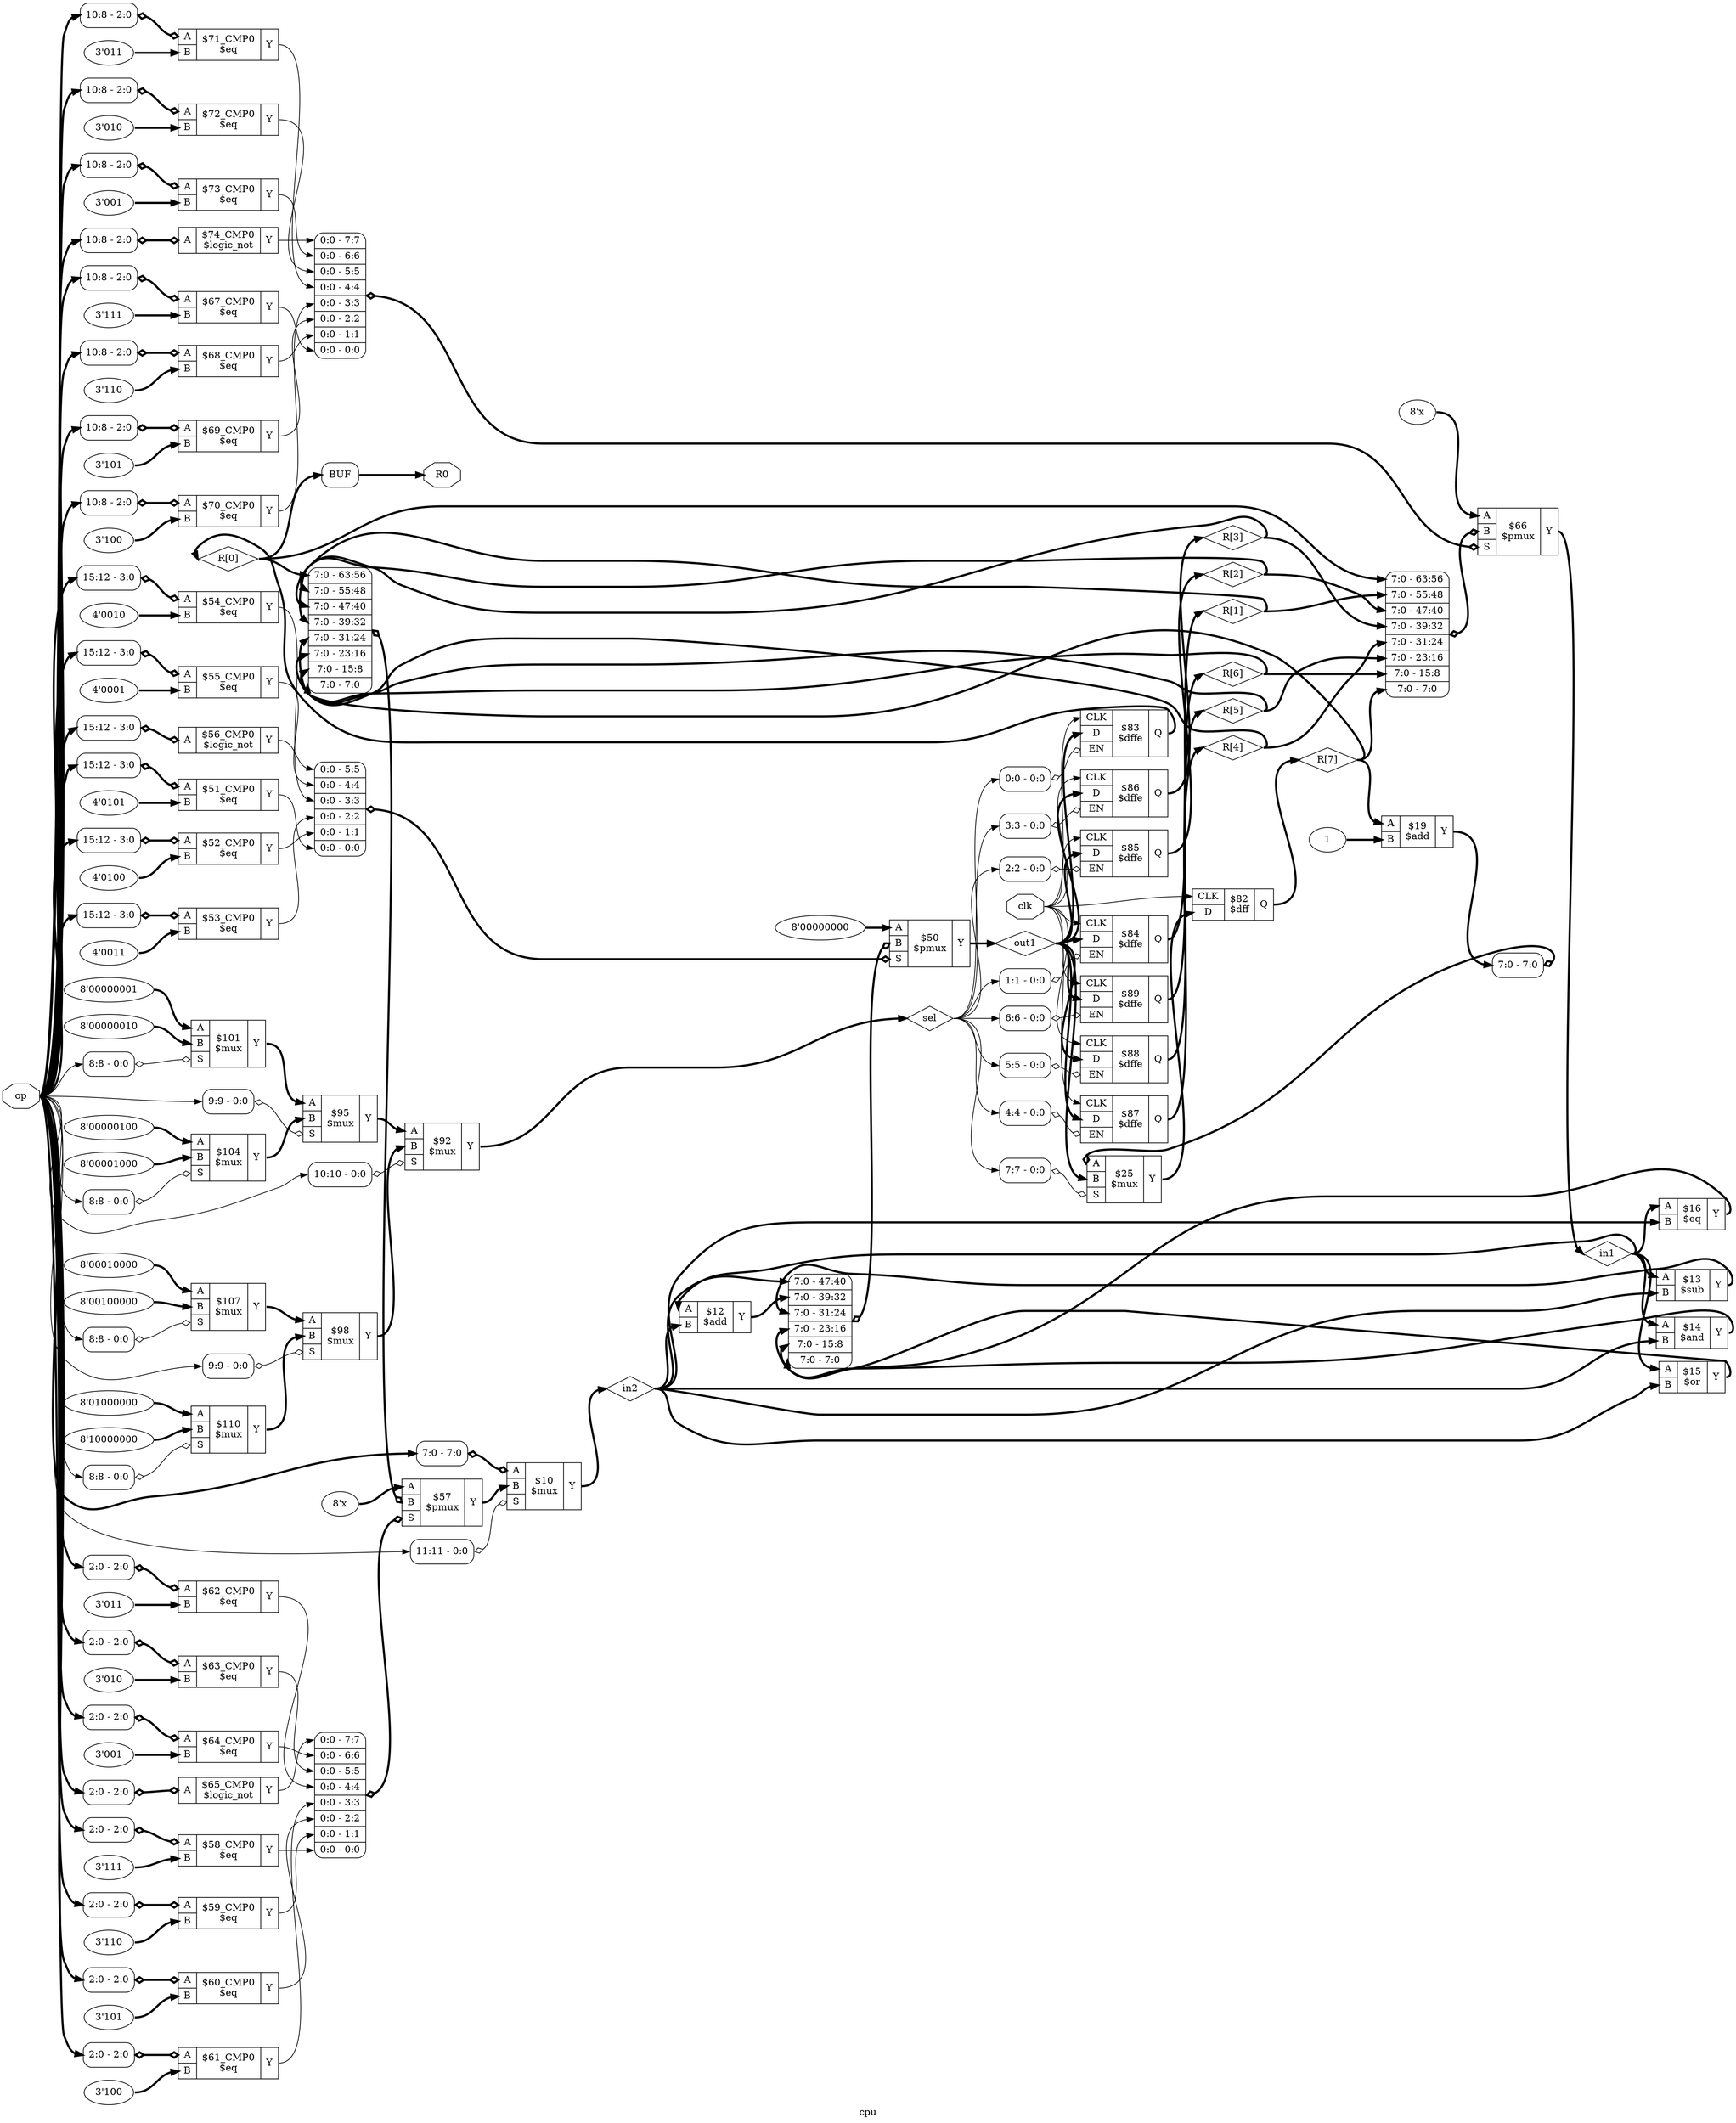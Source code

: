digraph "cpu" {
label="cpu";
rankdir="LR";
remincross=true;
n37 [ shape=octagon, label="R0", color="black", fontcolor="black" ];
n38 [ shape=diamond, label="R[0]", color="black", fontcolor="black" ];
n39 [ shape=diamond, label="R[1]", color="black", fontcolor="black" ];
n40 [ shape=diamond, label="R[2]", color="black", fontcolor="black" ];
n41 [ shape=diamond, label="R[3]", color="black", fontcolor="black" ];
n42 [ shape=diamond, label="R[4]", color="black", fontcolor="black" ];
n43 [ shape=diamond, label="R[5]", color="black", fontcolor="black" ];
n44 [ shape=diamond, label="R[6]", color="black", fontcolor="black" ];
n45 [ shape=diamond, label="R[7]", color="black", fontcolor="black" ];
n46 [ shape=octagon, label="clk", color="black", fontcolor="black" ];
n47 [ shape=diamond, label="in1", color="black", fontcolor="black" ];
n48 [ shape=diamond, label="in2", color="black", fontcolor="black" ];
n49 [ shape=octagon, label="op", color="black", fontcolor="black" ];
n50 [ shape=diamond, label="out1", color="black", fontcolor="black" ];
n51 [ shape=diamond, label="sel", color="black", fontcolor="black" ];
c55 [ shape=record, label="{{<p52> A|<p53> B}|$12\n$add|{<p54> Y}}",  ];
v0 [ label="1" ];
c56 [ shape=record, label="{{<p52> A|<p53> B}|$19\n$add|{<p54> Y}}",  ];
c57 [ shape=record, label="{{<p52> A|<p53> B}|$14\n$and|{<p54> Y}}",  ];
c62 [ shape=record, label="{{<p58> CLK|<p59> D|<p60> EN}|$83\n$dffe|{<p61> Q}}",  ];
x1 [ shape=record, style=rounded, label="<s0> 0:0 - 0:0 ", color="black", fontcolor="black" ];
x1:e -> c62:p60:w [arrowhead=odiamond, arrowtail=odiamond, dir=both, color="black", fontcolor="black", label=""];
c63 [ shape=record, label="{{<p58> CLK|<p59> D|<p60> EN}|$84\n$dffe|{<p61> Q}}",  ];
x2 [ shape=record, style=rounded, label="<s0> 1:1 - 0:0 ", color="black", fontcolor="black" ];
x2:e -> c63:p60:w [arrowhead=odiamond, arrowtail=odiamond, dir=both, color="black", fontcolor="black", label=""];
c64 [ shape=record, label="{{<p58> CLK|<p59> D|<p60> EN}|$85\n$dffe|{<p61> Q}}",  ];
x3 [ shape=record, style=rounded, label="<s0> 2:2 - 0:0 ", color="black", fontcolor="black" ];
x3:e -> c64:p60:w [arrowhead=odiamond, arrowtail=odiamond, dir=both, color="black", fontcolor="black", label=""];
c65 [ shape=record, label="{{<p58> CLK|<p59> D|<p60> EN}|$86\n$dffe|{<p61> Q}}",  ];
x4 [ shape=record, style=rounded, label="<s0> 3:3 - 0:0 ", color="black", fontcolor="black" ];
x4:e -> c65:p60:w [arrowhead=odiamond, arrowtail=odiamond, dir=both, color="black", fontcolor="black", label=""];
c66 [ shape=record, label="{{<p58> CLK|<p59> D|<p60> EN}|$87\n$dffe|{<p61> Q}}",  ];
x5 [ shape=record, style=rounded, label="<s0> 4:4 - 0:0 ", color="black", fontcolor="black" ];
x5:e -> c66:p60:w [arrowhead=odiamond, arrowtail=odiamond, dir=both, color="black", fontcolor="black", label=""];
c67 [ shape=record, label="{{<p58> CLK|<p59> D|<p60> EN}|$88\n$dffe|{<p61> Q}}",  ];
x6 [ shape=record, style=rounded, label="<s0> 5:5 - 0:0 ", color="black", fontcolor="black" ];
x6:e -> c67:p60:w [arrowhead=odiamond, arrowtail=odiamond, dir=both, color="black", fontcolor="black", label=""];
c68 [ shape=record, label="{{<p58> CLK|<p59> D|<p60> EN}|$89\n$dffe|{<p61> Q}}",  ];
x7 [ shape=record, style=rounded, label="<s0> 6:6 - 0:0 ", color="black", fontcolor="black" ];
x7:e -> c68:p60:w [arrowhead=odiamond, arrowtail=odiamond, dir=both, color="black", fontcolor="black", label=""];
c69 [ shape=record, label="{{<p52> A|<p53> B}|$16\n$eq|{<p54> Y}}",  ];
c71 [ shape=record, label="{{<p52> A|<p53> B|<p70> S}|$92\n$mux|{<p54> Y}}",  ];
x8 [ shape=record, style=rounded, label="<s0> 10:10 - 0:0 ", color="black", fontcolor="black" ];
x8:e -> c71:p70:w [arrowhead=odiamond, arrowtail=odiamond, dir=both, color="black", fontcolor="black", label=""];
c72 [ shape=record, label="{{<p52> A|<p53> B|<p70> S}|$95\n$mux|{<p54> Y}}",  ];
x9 [ shape=record, style=rounded, label="<s0> 9:9 - 0:0 ", color="black", fontcolor="black" ];
x9:e -> c72:p70:w [arrowhead=odiamond, arrowtail=odiamond, dir=both, color="black", fontcolor="black", label=""];
c73 [ shape=record, label="{{<p52> A|<p53> B|<p70> S}|$98\n$mux|{<p54> Y}}",  ];
x10 [ shape=record, style=rounded, label="<s0> 9:9 - 0:0 ", color="black", fontcolor="black" ];
x10:e -> c73:p70:w [arrowhead=odiamond, arrowtail=odiamond, dir=both, color="black", fontcolor="black", label=""];
v11 [ label="8'00000001" ];
v12 [ label="8'00000010" ];
c74 [ shape=record, label="{{<p52> A|<p53> B|<p70> S}|$101\n$mux|{<p54> Y}}",  ];
x13 [ shape=record, style=rounded, label="<s0> 8:8 - 0:0 ", color="black", fontcolor="black" ];
x13:e -> c74:p70:w [arrowhead=odiamond, arrowtail=odiamond, dir=both, color="black", fontcolor="black", label=""];
v14 [ label="8'00000100" ];
v15 [ label="8'00001000" ];
c75 [ shape=record, label="{{<p52> A|<p53> B|<p70> S}|$104\n$mux|{<p54> Y}}",  ];
x16 [ shape=record, style=rounded, label="<s0> 8:8 - 0:0 ", color="black", fontcolor="black" ];
x16:e -> c75:p70:w [arrowhead=odiamond, arrowtail=odiamond, dir=both, color="black", fontcolor="black", label=""];
v17 [ label="8'00010000" ];
v18 [ label="8'00100000" ];
c76 [ shape=record, label="{{<p52> A|<p53> B|<p70> S}|$107\n$mux|{<p54> Y}}",  ];
x19 [ shape=record, style=rounded, label="<s0> 8:8 - 0:0 ", color="black", fontcolor="black" ];
x19:e -> c76:p70:w [arrowhead=odiamond, arrowtail=odiamond, dir=both, color="black", fontcolor="black", label=""];
v20 [ label="8'01000000" ];
v21 [ label="8'10000000" ];
c77 [ shape=record, label="{{<p52> A|<p53> B|<p70> S}|$110\n$mux|{<p54> Y}}",  ];
x22 [ shape=record, style=rounded, label="<s0> 8:8 - 0:0 ", color="black", fontcolor="black" ];
x22:e -> c77:p70:w [arrowhead=odiamond, arrowtail=odiamond, dir=both, color="black", fontcolor="black", label=""];
c78 [ shape=record, label="{{<p52> A|<p53> B}|$15\n$or|{<p54> Y}}",  ];
c79 [ shape=record, label="{{<p58> CLK|<p59> D}|$82\n$dff|{<p61> Q}}",  ];
c80 [ shape=record, label="{{<p52> A|<p53> B|<p70> S}|$25\n$mux|{<p54> Y}}",  ];
x23 [ shape=record, style=rounded, label="<s0> 7:0 - 7:0 ", color="black", fontcolor="black" ];
x23:e -> c80:p52:w [arrowhead=odiamond, arrowtail=odiamond, dir=both, color="black", fontcolor="black", style="setlinewidth(3)", label=""];
x24 [ shape=record, style=rounded, label="<s0> 7:7 - 0:0 ", color="black", fontcolor="black" ];
x24:e -> c80:p70:w [arrowhead=odiamond, arrowtail=odiamond, dir=both, color="black", fontcolor="black", label=""];
v25 [ label="8'00000000" ];
c81 [ shape=record, label="{{<p52> A|<p53> B|<p70> S}|$50\n$pmux|{<p54> Y}}",  ];
x26 [ shape=record, style=rounded, label="<s5> 7:0 - 47:40 |<s4> 7:0 - 39:32 |<s3> 7:0 - 31:24 |<s2> 7:0 - 23:16 |<s1> 7:0 - 15:8 |<s0> 7:0 - 7:0 ", color="black", fontcolor="black" ];
x26:e -> c81:p53:w [arrowhead=odiamond, arrowtail=odiamond, dir=both, color="black", fontcolor="black", style="setlinewidth(3)", label=""];
x27 [ shape=record, style=rounded, label="<s5> 0:0 - 5:5 |<s4> 0:0 - 4:4 |<s3> 0:0 - 3:3 |<s2> 0:0 - 2:2 |<s1> 0:0 - 1:1 |<s0> 0:0 - 0:0 ", color="black", fontcolor="black" ];
x27:e -> c81:p70:w [arrowhead=odiamond, arrowtail=odiamond, dir=both, color="black", fontcolor="black", style="setlinewidth(3)", label=""];
v29 [ label="4'0101" ];
c82 [ shape=record, label="{{<p52> A|<p53> B}|$51_CMP0\n$eq|{<p54> Y}}",  ];
x28 [ shape=record, style=rounded, label="<s0> 15:12 - 3:0 ", color="black", fontcolor="black" ];
x28:e -> c82:p52:w [arrowhead=odiamond, arrowtail=odiamond, dir=both, color="black", fontcolor="black", style="setlinewidth(3)", label=""];
v31 [ label="4'0100" ];
c83 [ shape=record, label="{{<p52> A|<p53> B}|$52_CMP0\n$eq|{<p54> Y}}",  ];
x30 [ shape=record, style=rounded, label="<s0> 15:12 - 3:0 ", color="black", fontcolor="black" ];
x30:e -> c83:p52:w [arrowhead=odiamond, arrowtail=odiamond, dir=both, color="black", fontcolor="black", style="setlinewidth(3)", label=""];
v33 [ label="4'0011" ];
c84 [ shape=record, label="{{<p52> A|<p53> B}|$53_CMP0\n$eq|{<p54> Y}}",  ];
x32 [ shape=record, style=rounded, label="<s0> 15:12 - 3:0 ", color="black", fontcolor="black" ];
x32:e -> c84:p52:w [arrowhead=odiamond, arrowtail=odiamond, dir=both, color="black", fontcolor="black", style="setlinewidth(3)", label=""];
v35 [ label="4'0010" ];
c85 [ shape=record, label="{{<p52> A|<p53> B}|$54_CMP0\n$eq|{<p54> Y}}",  ];
x34 [ shape=record, style=rounded, label="<s0> 15:12 - 3:0 ", color="black", fontcolor="black" ];
x34:e -> c85:p52:w [arrowhead=odiamond, arrowtail=odiamond, dir=both, color="black", fontcolor="black", style="setlinewidth(3)", label=""];
v37 [ label="4'0001" ];
c86 [ shape=record, label="{{<p52> A|<p53> B}|$55_CMP0\n$eq|{<p54> Y}}",  ];
x36 [ shape=record, style=rounded, label="<s0> 15:12 - 3:0 ", color="black", fontcolor="black" ];
x36:e -> c86:p52:w [arrowhead=odiamond, arrowtail=odiamond, dir=both, color="black", fontcolor="black", style="setlinewidth(3)", label=""];
c87 [ shape=record, label="{{<p52> A}|$56_CMP0\n$logic_not|{<p54> Y}}",  ];
x38 [ shape=record, style=rounded, label="<s0> 15:12 - 3:0 ", color="black", fontcolor="black" ];
x38:e -> c87:p52:w [arrowhead=odiamond, arrowtail=odiamond, dir=both, color="black", fontcolor="black", style="setlinewidth(3)", label=""];
v39 [ label="8'x" ];
c88 [ shape=record, label="{{<p52> A|<p53> B|<p70> S}|$57\n$pmux|{<p54> Y}}",  ];
x40 [ shape=record, style=rounded, label="<s7> 7:0 - 63:56 |<s6> 7:0 - 55:48 |<s5> 7:0 - 47:40 |<s4> 7:0 - 39:32 |<s3> 7:0 - 31:24 |<s2> 7:0 - 23:16 |<s1> 7:0 - 15:8 |<s0> 7:0 - 7:0 ", color="black", fontcolor="black" ];
x40:e -> c88:p53:w [arrowhead=odiamond, arrowtail=odiamond, dir=both, color="black", fontcolor="black", style="setlinewidth(3)", label=""];
x41 [ shape=record, style=rounded, label="<s7> 0:0 - 7:7 |<s6> 0:0 - 6:6 |<s5> 0:0 - 5:5 |<s4> 0:0 - 4:4 |<s3> 0:0 - 3:3 |<s2> 0:0 - 2:2 |<s1> 0:0 - 1:1 |<s0> 0:0 - 0:0 ", color="black", fontcolor="black" ];
x41:e -> c88:p70:w [arrowhead=odiamond, arrowtail=odiamond, dir=both, color="black", fontcolor="black", style="setlinewidth(3)", label=""];
v43 [ label="3'111" ];
c89 [ shape=record, label="{{<p52> A|<p53> B}|$58_CMP0\n$eq|{<p54> Y}}",  ];
x42 [ shape=record, style=rounded, label="<s0> 2:0 - 2:0 ", color="black", fontcolor="black" ];
x42:e -> c89:p52:w [arrowhead=odiamond, arrowtail=odiamond, dir=both, color="black", fontcolor="black", style="setlinewidth(3)", label=""];
v45 [ label="3'110" ];
c90 [ shape=record, label="{{<p52> A|<p53> B}|$59_CMP0\n$eq|{<p54> Y}}",  ];
x44 [ shape=record, style=rounded, label="<s0> 2:0 - 2:0 ", color="black", fontcolor="black" ];
x44:e -> c90:p52:w [arrowhead=odiamond, arrowtail=odiamond, dir=both, color="black", fontcolor="black", style="setlinewidth(3)", label=""];
v47 [ label="3'101" ];
c91 [ shape=record, label="{{<p52> A|<p53> B}|$60_CMP0\n$eq|{<p54> Y}}",  ];
x46 [ shape=record, style=rounded, label="<s0> 2:0 - 2:0 ", color="black", fontcolor="black" ];
x46:e -> c91:p52:w [arrowhead=odiamond, arrowtail=odiamond, dir=both, color="black", fontcolor="black", style="setlinewidth(3)", label=""];
v49 [ label="3'100" ];
c92 [ shape=record, label="{{<p52> A|<p53> B}|$61_CMP0\n$eq|{<p54> Y}}",  ];
x48 [ shape=record, style=rounded, label="<s0> 2:0 - 2:0 ", color="black", fontcolor="black" ];
x48:e -> c92:p52:w [arrowhead=odiamond, arrowtail=odiamond, dir=both, color="black", fontcolor="black", style="setlinewidth(3)", label=""];
v51 [ label="3'011" ];
c93 [ shape=record, label="{{<p52> A|<p53> B}|$62_CMP0\n$eq|{<p54> Y}}",  ];
x50 [ shape=record, style=rounded, label="<s0> 2:0 - 2:0 ", color="black", fontcolor="black" ];
x50:e -> c93:p52:w [arrowhead=odiamond, arrowtail=odiamond, dir=both, color="black", fontcolor="black", style="setlinewidth(3)", label=""];
v53 [ label="3'010" ];
c94 [ shape=record, label="{{<p52> A|<p53> B}|$63_CMP0\n$eq|{<p54> Y}}",  ];
x52 [ shape=record, style=rounded, label="<s0> 2:0 - 2:0 ", color="black", fontcolor="black" ];
x52:e -> c94:p52:w [arrowhead=odiamond, arrowtail=odiamond, dir=both, color="black", fontcolor="black", style="setlinewidth(3)", label=""];
v55 [ label="3'001" ];
c95 [ shape=record, label="{{<p52> A|<p53> B}|$64_CMP0\n$eq|{<p54> Y}}",  ];
x54 [ shape=record, style=rounded, label="<s0> 2:0 - 2:0 ", color="black", fontcolor="black" ];
x54:e -> c95:p52:w [arrowhead=odiamond, arrowtail=odiamond, dir=both, color="black", fontcolor="black", style="setlinewidth(3)", label=""];
c96 [ shape=record, label="{{<p52> A}|$65_CMP0\n$logic_not|{<p54> Y}}",  ];
x56 [ shape=record, style=rounded, label="<s0> 2:0 - 2:0 ", color="black", fontcolor="black" ];
x56:e -> c96:p52:w [arrowhead=odiamond, arrowtail=odiamond, dir=both, color="black", fontcolor="black", style="setlinewidth(3)", label=""];
v57 [ label="8'x" ];
c97 [ shape=record, label="{{<p52> A|<p53> B|<p70> S}|$66\n$pmux|{<p54> Y}}",  ];
x58 [ shape=record, style=rounded, label="<s7> 7:0 - 63:56 |<s6> 7:0 - 55:48 |<s5> 7:0 - 47:40 |<s4> 7:0 - 39:32 |<s3> 7:0 - 31:24 |<s2> 7:0 - 23:16 |<s1> 7:0 - 15:8 |<s0> 7:0 - 7:0 ", color="black", fontcolor="black" ];
x58:e -> c97:p53:w [arrowhead=odiamond, arrowtail=odiamond, dir=both, color="black", fontcolor="black", style="setlinewidth(3)", label=""];
x59 [ shape=record, style=rounded, label="<s7> 0:0 - 7:7 |<s6> 0:0 - 6:6 |<s5> 0:0 - 5:5 |<s4> 0:0 - 4:4 |<s3> 0:0 - 3:3 |<s2> 0:0 - 2:2 |<s1> 0:0 - 1:1 |<s0> 0:0 - 0:0 ", color="black", fontcolor="black" ];
x59:e -> c97:p70:w [arrowhead=odiamond, arrowtail=odiamond, dir=both, color="black", fontcolor="black", style="setlinewidth(3)", label=""];
v61 [ label="3'111" ];
c98 [ shape=record, label="{{<p52> A|<p53> B}|$67_CMP0\n$eq|{<p54> Y}}",  ];
x60 [ shape=record, style=rounded, label="<s0> 10:8 - 2:0 ", color="black", fontcolor="black" ];
x60:e -> c98:p52:w [arrowhead=odiamond, arrowtail=odiamond, dir=both, color="black", fontcolor="black", style="setlinewidth(3)", label=""];
v63 [ label="3'110" ];
c99 [ shape=record, label="{{<p52> A|<p53> B}|$68_CMP0\n$eq|{<p54> Y}}",  ];
x62 [ shape=record, style=rounded, label="<s0> 10:8 - 2:0 ", color="black", fontcolor="black" ];
x62:e -> c99:p52:w [arrowhead=odiamond, arrowtail=odiamond, dir=both, color="black", fontcolor="black", style="setlinewidth(3)", label=""];
v65 [ label="3'101" ];
c100 [ shape=record, label="{{<p52> A|<p53> B}|$69_CMP0\n$eq|{<p54> Y}}",  ];
x64 [ shape=record, style=rounded, label="<s0> 10:8 - 2:0 ", color="black", fontcolor="black" ];
x64:e -> c100:p52:w [arrowhead=odiamond, arrowtail=odiamond, dir=both, color="black", fontcolor="black", style="setlinewidth(3)", label=""];
v67 [ label="3'100" ];
c101 [ shape=record, label="{{<p52> A|<p53> B}|$70_CMP0\n$eq|{<p54> Y}}",  ];
x66 [ shape=record, style=rounded, label="<s0> 10:8 - 2:0 ", color="black", fontcolor="black" ];
x66:e -> c101:p52:w [arrowhead=odiamond, arrowtail=odiamond, dir=both, color="black", fontcolor="black", style="setlinewidth(3)", label=""];
v69 [ label="3'011" ];
c102 [ shape=record, label="{{<p52> A|<p53> B}|$71_CMP0\n$eq|{<p54> Y}}",  ];
x68 [ shape=record, style=rounded, label="<s0> 10:8 - 2:0 ", color="black", fontcolor="black" ];
x68:e -> c102:p52:w [arrowhead=odiamond, arrowtail=odiamond, dir=both, color="black", fontcolor="black", style="setlinewidth(3)", label=""];
v71 [ label="3'010" ];
c103 [ shape=record, label="{{<p52> A|<p53> B}|$72_CMP0\n$eq|{<p54> Y}}",  ];
x70 [ shape=record, style=rounded, label="<s0> 10:8 - 2:0 ", color="black", fontcolor="black" ];
x70:e -> c103:p52:w [arrowhead=odiamond, arrowtail=odiamond, dir=both, color="black", fontcolor="black", style="setlinewidth(3)", label=""];
v73 [ label="3'001" ];
c104 [ shape=record, label="{{<p52> A|<p53> B}|$73_CMP0\n$eq|{<p54> Y}}",  ];
x72 [ shape=record, style=rounded, label="<s0> 10:8 - 2:0 ", color="black", fontcolor="black" ];
x72:e -> c104:p52:w [arrowhead=odiamond, arrowtail=odiamond, dir=both, color="black", fontcolor="black", style="setlinewidth(3)", label=""];
c105 [ shape=record, label="{{<p52> A}|$74_CMP0\n$logic_not|{<p54> Y}}",  ];
x74 [ shape=record, style=rounded, label="<s0> 10:8 - 2:0 ", color="black", fontcolor="black" ];
x74:e -> c105:p52:w [arrowhead=odiamond, arrowtail=odiamond, dir=both, color="black", fontcolor="black", style="setlinewidth(3)", label=""];
c106 [ shape=record, label="{{<p52> A|<p53> B}|$13\n$sub|{<p54> Y}}",  ];
c107 [ shape=record, label="{{<p52> A|<p53> B|<p70> S}|$10\n$mux|{<p54> Y}}",  ];
x75 [ shape=record, style=rounded, label="<s0> 7:0 - 7:0 ", color="black", fontcolor="black" ];
x75:e -> c107:p52:w [arrowhead=odiamond, arrowtail=odiamond, dir=both, color="black", fontcolor="black", style="setlinewidth(3)", label=""];
x76 [ shape=record, style=rounded, label="<s0> 11:11 - 0:0 ", color="black", fontcolor="black" ];
x76:e -> c107:p70:w [arrowhead=odiamond, arrowtail=odiamond, dir=both, color="black", fontcolor="black", label=""];
x77 [shape=box, style=rounded, label="BUF", ];
c88:p54:e -> c107:p53:w [color="black", fontcolor="black", style="setlinewidth(3)", label=""];
c75:p54:e -> c72:p53:w [color="black", fontcolor="black", style="setlinewidth(3)", label=""];
c76:p54:e -> c73:p52:w [color="black", fontcolor="black", style="setlinewidth(3)", label=""];
c77:p54:e -> c73:p53:w [color="black", fontcolor="black", style="setlinewidth(3)", label=""];
c78:p54:e -> x26:s1:w [color="black", fontcolor="black", style="setlinewidth(3)", label=""];
c82:p54:e -> x27:s0:w [color="black", fontcolor="black", label=""];
c83:p54:e -> x27:s1:w [color="black", fontcolor="black", label=""];
c84:p54:e -> x27:s2:w [color="black", fontcolor="black", label=""];
c85:p54:e -> x27:s3:w [color="black", fontcolor="black", label=""];
c86:p54:e -> x27:s4:w [color="black", fontcolor="black", label=""];
c87:p54:e -> x27:s5:w [color="black", fontcolor="black", label=""];
c80:p54:e -> c79:p59:w [color="black", fontcolor="black", style="setlinewidth(3)", label=""];
c89:p54:e -> x41:s0:w [color="black", fontcolor="black", label=""];
c90:p54:e -> x41:s1:w [color="black", fontcolor="black", label=""];
c91:p54:e -> x41:s2:w [color="black", fontcolor="black", label=""];
c92:p54:e -> x41:s3:w [color="black", fontcolor="black", label=""];
c93:p54:e -> x41:s4:w [color="black", fontcolor="black", label=""];
c94:p54:e -> x41:s5:w [color="black", fontcolor="black", label=""];
c95:p54:e -> x41:s6:w [color="black", fontcolor="black", label=""];
c96:p54:e -> x41:s7:w [color="black", fontcolor="black", label=""];
c98:p54:e -> x59:s0:w [color="black", fontcolor="black", label=""];
c99:p54:e -> x59:s1:w [color="black", fontcolor="black", label=""];
c55:p54:e -> x26:s4:w [color="black", fontcolor="black", style="setlinewidth(3)", label=""];
c100:p54:e -> x59:s2:w [color="black", fontcolor="black", label=""];
c101:p54:e -> x59:s3:w [color="black", fontcolor="black", label=""];
c102:p54:e -> x59:s4:w [color="black", fontcolor="black", label=""];
c103:p54:e -> x59:s5:w [color="black", fontcolor="black", label=""];
c104:p54:e -> x59:s6:w [color="black", fontcolor="black", label=""];
c105:p54:e -> x59:s7:w [color="black", fontcolor="black", label=""];
c106:p54:e -> x26:s3:w [color="black", fontcolor="black", style="setlinewidth(3)", label=""];
x77:e -> n37:w [color="black", fontcolor="black", style="setlinewidth(3)", label=""];
c62:p61:e -> n38:w [color="black", fontcolor="black", style="setlinewidth(3)", label=""];
n38:e -> x40:s7:w [color="black", fontcolor="black", style="setlinewidth(3)", label=""];
n38:e -> x58:s7:w [color="black", fontcolor="black", style="setlinewidth(3)", label=""];
n38:e -> x77:w [color="black", fontcolor="black", style="setlinewidth(3)", label=""];
c63:p61:e -> n39:w [color="black", fontcolor="black", style="setlinewidth(3)", label=""];
n39:e -> x40:s6:w [color="black", fontcolor="black", style="setlinewidth(3)", label=""];
n39:e -> x58:s6:w [color="black", fontcolor="black", style="setlinewidth(3)", label=""];
c56:p54:e -> x23:s0:w [color="black", fontcolor="black", style="setlinewidth(3)", label=""];
c64:p61:e -> n40:w [color="black", fontcolor="black", style="setlinewidth(3)", label=""];
n40:e -> x40:s5:w [color="black", fontcolor="black", style="setlinewidth(3)", label=""];
n40:e -> x58:s5:w [color="black", fontcolor="black", style="setlinewidth(3)", label=""];
c65:p61:e -> n41:w [color="black", fontcolor="black", style="setlinewidth(3)", label=""];
n41:e -> x40:s4:w [color="black", fontcolor="black", style="setlinewidth(3)", label=""];
n41:e -> x58:s4:w [color="black", fontcolor="black", style="setlinewidth(3)", label=""];
c66:p61:e -> n42:w [color="black", fontcolor="black", style="setlinewidth(3)", label=""];
n42:e -> x40:s3:w [color="black", fontcolor="black", style="setlinewidth(3)", label=""];
n42:e -> x58:s3:w [color="black", fontcolor="black", style="setlinewidth(3)", label=""];
c67:p61:e -> n43:w [color="black", fontcolor="black", style="setlinewidth(3)", label=""];
n43:e -> x40:s2:w [color="black", fontcolor="black", style="setlinewidth(3)", label=""];
n43:e -> x58:s2:w [color="black", fontcolor="black", style="setlinewidth(3)", label=""];
c68:p61:e -> n44:w [color="black", fontcolor="black", style="setlinewidth(3)", label=""];
n44:e -> x40:s1:w [color="black", fontcolor="black", style="setlinewidth(3)", label=""];
n44:e -> x58:s1:w [color="black", fontcolor="black", style="setlinewidth(3)", label=""];
c79:p61:e -> n45:w [color="black", fontcolor="black", style="setlinewidth(3)", label=""];
n45:e -> c56:p52:w [color="black", fontcolor="black", style="setlinewidth(3)", label=""];
n45:e -> x40:s0:w [color="black", fontcolor="black", style="setlinewidth(3)", label=""];
n45:e -> x58:s0:w [color="black", fontcolor="black", style="setlinewidth(3)", label=""];
n46:e -> c62:p58:w [color="black", fontcolor="black", label=""];
n46:e -> c63:p58:w [color="black", fontcolor="black", label=""];
n46:e -> c64:p58:w [color="black", fontcolor="black", label=""];
n46:e -> c65:p58:w [color="black", fontcolor="black", label=""];
n46:e -> c66:p58:w [color="black", fontcolor="black", label=""];
n46:e -> c67:p58:w [color="black", fontcolor="black", label=""];
n46:e -> c68:p58:w [color="black", fontcolor="black", label=""];
n46:e -> c79:p58:w [color="black", fontcolor="black", label=""];
c97:p54:e -> n47:w [color="black", fontcolor="black", style="setlinewidth(3)", label=""];
n47:e -> c106:p52:w [color="black", fontcolor="black", style="setlinewidth(3)", label=""];
n47:e -> c55:p52:w [color="black", fontcolor="black", style="setlinewidth(3)", label=""];
n47:e -> c57:p52:w [color="black", fontcolor="black", style="setlinewidth(3)", label=""];
n47:e -> c69:p52:w [color="black", fontcolor="black", style="setlinewidth(3)", label=""];
n47:e -> c78:p52:w [color="black", fontcolor="black", style="setlinewidth(3)", label=""];
c107:p54:e -> n48:w [color="black", fontcolor="black", style="setlinewidth(3)", label=""];
n48:e -> c106:p53:w [color="black", fontcolor="black", style="setlinewidth(3)", label=""];
n48:e -> c55:p53:w [color="black", fontcolor="black", style="setlinewidth(3)", label=""];
n48:e -> c57:p53:w [color="black", fontcolor="black", style="setlinewidth(3)", label=""];
n48:e -> c69:p53:w [color="black", fontcolor="black", style="setlinewidth(3)", label=""];
n48:e -> c78:p53:w [color="black", fontcolor="black", style="setlinewidth(3)", label=""];
n48:e -> x26:s5:w [color="black", fontcolor="black", style="setlinewidth(3)", label=""];
n49:e -> x10:s0:w [color="black", fontcolor="black", label=""];
n49:e -> x13:s0:w [color="black", fontcolor="black", label=""];
n49:e -> x16:s0:w [color="black", fontcolor="black", label=""];
n49:e -> x19:s0:w [color="black", fontcolor="black", label=""];
n49:e -> x22:s0:w [color="black", fontcolor="black", label=""];
n49:e -> x28:s0:w [color="black", fontcolor="black", style="setlinewidth(3)", label=""];
n49:e -> x30:s0:w [color="black", fontcolor="black", style="setlinewidth(3)", label=""];
n49:e -> x32:s0:w [color="black", fontcolor="black", style="setlinewidth(3)", label=""];
n49:e -> x34:s0:w [color="black", fontcolor="black", style="setlinewidth(3)", label=""];
n49:e -> x36:s0:w [color="black", fontcolor="black", style="setlinewidth(3)", label=""];
n49:e -> x38:s0:w [color="black", fontcolor="black", style="setlinewidth(3)", label=""];
n49:e -> x42:s0:w [color="black", fontcolor="black", style="setlinewidth(3)", label=""];
n49:e -> x44:s0:w [color="black", fontcolor="black", style="setlinewidth(3)", label=""];
n49:e -> x46:s0:w [color="black", fontcolor="black", style="setlinewidth(3)", label=""];
n49:e -> x48:s0:w [color="black", fontcolor="black", style="setlinewidth(3)", label=""];
n49:e -> x50:s0:w [color="black", fontcolor="black", style="setlinewidth(3)", label=""];
n49:e -> x52:s0:w [color="black", fontcolor="black", style="setlinewidth(3)", label=""];
n49:e -> x54:s0:w [color="black", fontcolor="black", style="setlinewidth(3)", label=""];
n49:e -> x56:s0:w [color="black", fontcolor="black", style="setlinewidth(3)", label=""];
n49:e -> x60:s0:w [color="black", fontcolor="black", style="setlinewidth(3)", label=""];
n49:e -> x62:s0:w [color="black", fontcolor="black", style="setlinewidth(3)", label=""];
n49:e -> x64:s0:w [color="black", fontcolor="black", style="setlinewidth(3)", label=""];
n49:e -> x66:s0:w [color="black", fontcolor="black", style="setlinewidth(3)", label=""];
n49:e -> x68:s0:w [color="black", fontcolor="black", style="setlinewidth(3)", label=""];
n49:e -> x70:s0:w [color="black", fontcolor="black", style="setlinewidth(3)", label=""];
n49:e -> x72:s0:w [color="black", fontcolor="black", style="setlinewidth(3)", label=""];
n49:e -> x74:s0:w [color="black", fontcolor="black", style="setlinewidth(3)", label=""];
n49:e -> x75:s0:w [color="black", fontcolor="black", style="setlinewidth(3)", label=""];
n49:e -> x76:s0:w [color="black", fontcolor="black", label=""];
n49:e -> x8:s0:w [color="black", fontcolor="black", label=""];
n49:e -> x9:s0:w [color="black", fontcolor="black", label=""];
c57:p54:e -> x26:s2:w [color="black", fontcolor="black", style="setlinewidth(3)", label=""];
c81:p54:e -> n50:w [color="black", fontcolor="black", style="setlinewidth(3)", label=""];
n50:e -> c62:p59:w [color="black", fontcolor="black", style="setlinewidth(3)", label=""];
n50:e -> c63:p59:w [color="black", fontcolor="black", style="setlinewidth(3)", label=""];
n50:e -> c64:p59:w [color="black", fontcolor="black", style="setlinewidth(3)", label=""];
n50:e -> c65:p59:w [color="black", fontcolor="black", style="setlinewidth(3)", label=""];
n50:e -> c66:p59:w [color="black", fontcolor="black", style="setlinewidth(3)", label=""];
n50:e -> c67:p59:w [color="black", fontcolor="black", style="setlinewidth(3)", label=""];
n50:e -> c68:p59:w [color="black", fontcolor="black", style="setlinewidth(3)", label=""];
n50:e -> c80:p53:w [color="black", fontcolor="black", style="setlinewidth(3)", label=""];
c71:p54:e -> n51:w [color="black", fontcolor="black", style="setlinewidth(3)", label=""];
n51:e -> x1:s0:w [color="black", fontcolor="black", label=""];
n51:e -> x24:s0:w [color="black", fontcolor="black", label=""];
n51:e -> x2:s0:w [color="black", fontcolor="black", label=""];
n51:e -> x3:s0:w [color="black", fontcolor="black", label=""];
n51:e -> x4:s0:w [color="black", fontcolor="black", label=""];
n51:e -> x5:s0:w [color="black", fontcolor="black", label=""];
n51:e -> x6:s0:w [color="black", fontcolor="black", label=""];
n51:e -> x7:s0:w [color="black", fontcolor="black", label=""];
c69:p54:e -> x26:s0:w [color="black", fontcolor="black", style="setlinewidth(3)", label=""];
c72:p54:e -> c71:p52:w [color="black", fontcolor="black", style="setlinewidth(3)", label=""];
c73:p54:e -> c71:p53:w [color="black", fontcolor="black", style="setlinewidth(3)", label=""];
c74:p54:e -> c72:p52:w [color="black", fontcolor="black", style="setlinewidth(3)", label=""];
v0:e -> c56:p53:w [color="black", fontcolor="black", style="setlinewidth(3)", label=""];
v11:e -> c74:p52:w [color="black", fontcolor="black", style="setlinewidth(3)", label=""];
v12:e -> c74:p53:w [color="black", fontcolor="black", style="setlinewidth(3)", label=""];
v14:e -> c75:p52:w [color="black", fontcolor="black", style="setlinewidth(3)", label=""];
v15:e -> c75:p53:w [color="black", fontcolor="black", style="setlinewidth(3)", label=""];
v17:e -> c76:p52:w [color="black", fontcolor="black", style="setlinewidth(3)", label=""];
v18:e -> c76:p53:w [color="black", fontcolor="black", style="setlinewidth(3)", label=""];
v20:e -> c77:p52:w [color="black", fontcolor="black", style="setlinewidth(3)", label=""];
v21:e -> c77:p53:w [color="black", fontcolor="black", style="setlinewidth(3)", label=""];
v25:e -> c81:p52:w [color="black", fontcolor="black", style="setlinewidth(3)", label=""];
v29:e -> c82:p53:w [color="black", fontcolor="black", style="setlinewidth(3)", label=""];
v31:e -> c83:p53:w [color="black", fontcolor="black", style="setlinewidth(3)", label=""];
v33:e -> c84:p53:w [color="black", fontcolor="black", style="setlinewidth(3)", label=""];
v35:e -> c85:p53:w [color="black", fontcolor="black", style="setlinewidth(3)", label=""];
v37:e -> c86:p53:w [color="black", fontcolor="black", style="setlinewidth(3)", label=""];
v39:e -> c88:p52:w [color="black", fontcolor="black", style="setlinewidth(3)", label=""];
v43:e -> c89:p53:w [color="black", fontcolor="black", style="setlinewidth(3)", label=""];
v45:e -> c90:p53:w [color="black", fontcolor="black", style="setlinewidth(3)", label=""];
v47:e -> c91:p53:w [color="black", fontcolor="black", style="setlinewidth(3)", label=""];
v49:e -> c92:p53:w [color="black", fontcolor="black", style="setlinewidth(3)", label=""];
v51:e -> c93:p53:w [color="black", fontcolor="black", style="setlinewidth(3)", label=""];
v53:e -> c94:p53:w [color="black", fontcolor="black", style="setlinewidth(3)", label=""];
v55:e -> c95:p53:w [color="black", fontcolor="black", style="setlinewidth(3)", label=""];
v57:e -> c97:p52:w [color="black", fontcolor="black", style="setlinewidth(3)", label=""];
v61:e -> c98:p53:w [color="black", fontcolor="black", style="setlinewidth(3)", label=""];
v63:e -> c99:p53:w [color="black", fontcolor="black", style="setlinewidth(3)", label=""];
v65:e -> c100:p53:w [color="black", fontcolor="black", style="setlinewidth(3)", label=""];
v67:e -> c101:p53:w [color="black", fontcolor="black", style="setlinewidth(3)", label=""];
v69:e -> c102:p53:w [color="black", fontcolor="black", style="setlinewidth(3)", label=""];
v71:e -> c103:p53:w [color="black", fontcolor="black", style="setlinewidth(3)", label=""];
v73:e -> c104:p53:w [color="black", fontcolor="black", style="setlinewidth(3)", label=""];
}
